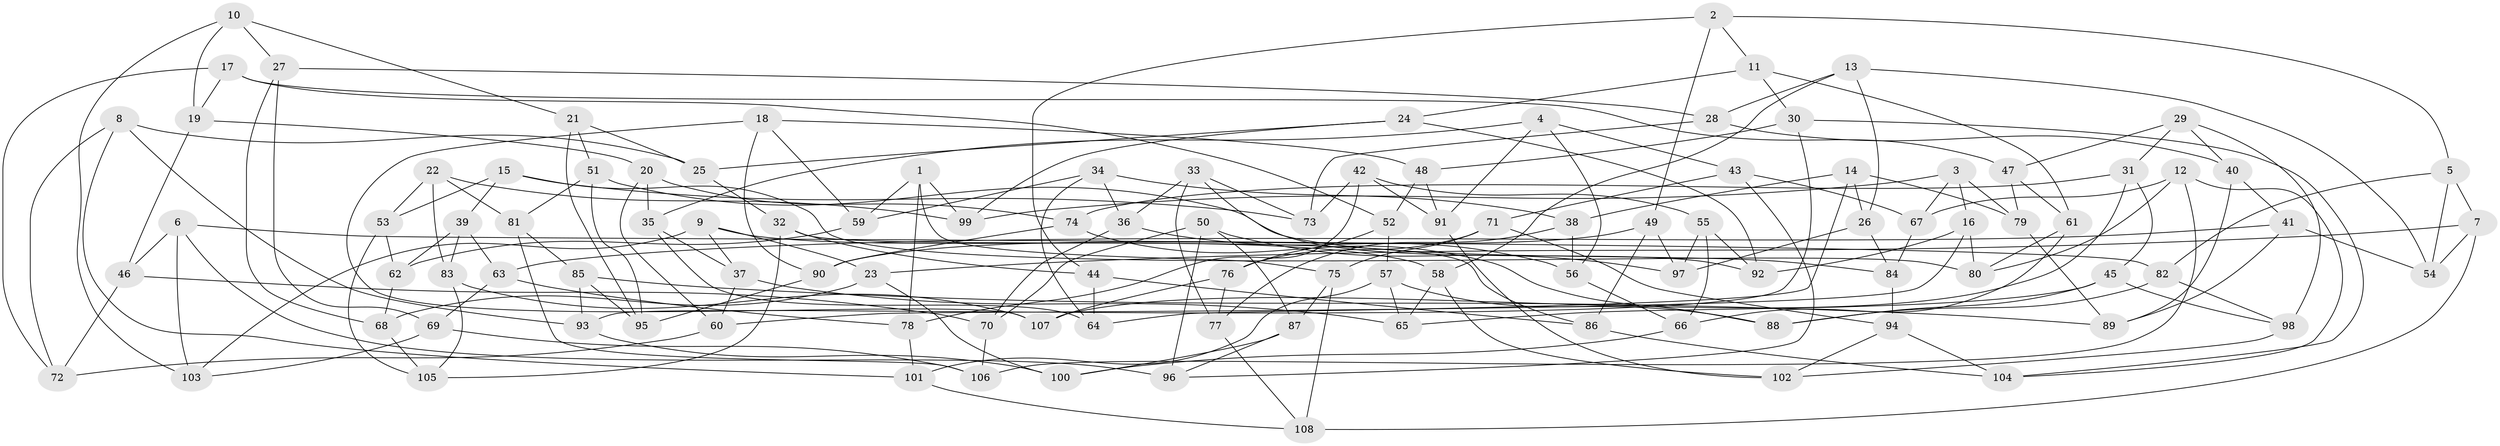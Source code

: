 // coarse degree distribution, {8: 0.24242424242424243, 6: 0.21212121212121213, 4: 0.12121212121212122, 5: 0.09090909090909091, 7: 0.2727272727272727, 9: 0.06060606060606061}
// Generated by graph-tools (version 1.1) at 2025/38/03/04/25 23:38:06]
// undirected, 108 vertices, 216 edges
graph export_dot {
  node [color=gray90,style=filled];
  1;
  2;
  3;
  4;
  5;
  6;
  7;
  8;
  9;
  10;
  11;
  12;
  13;
  14;
  15;
  16;
  17;
  18;
  19;
  20;
  21;
  22;
  23;
  24;
  25;
  26;
  27;
  28;
  29;
  30;
  31;
  32;
  33;
  34;
  35;
  36;
  37;
  38;
  39;
  40;
  41;
  42;
  43;
  44;
  45;
  46;
  47;
  48;
  49;
  50;
  51;
  52;
  53;
  54;
  55;
  56;
  57;
  58;
  59;
  60;
  61;
  62;
  63;
  64;
  65;
  66;
  67;
  68;
  69;
  70;
  71;
  72;
  73;
  74;
  75;
  76;
  77;
  78;
  79;
  80;
  81;
  82;
  83;
  84;
  85;
  86;
  87;
  88;
  89;
  90;
  91;
  92;
  93;
  94;
  95;
  96;
  97;
  98;
  99;
  100;
  101;
  102;
  103;
  104;
  105;
  106;
  107;
  108;
  1 -- 78;
  1 -- 75;
  1 -- 59;
  1 -- 99;
  2 -- 5;
  2 -- 11;
  2 -- 49;
  2 -- 44;
  3 -- 99;
  3 -- 79;
  3 -- 16;
  3 -- 67;
  4 -- 56;
  4 -- 35;
  4 -- 91;
  4 -- 43;
  5 -- 82;
  5 -- 7;
  5 -- 54;
  6 -- 103;
  6 -- 82;
  6 -- 96;
  6 -- 46;
  7 -- 54;
  7 -- 23;
  7 -- 108;
  8 -- 25;
  8 -- 101;
  8 -- 72;
  8 -- 93;
  9 -- 23;
  9 -- 58;
  9 -- 103;
  9 -- 37;
  10 -- 103;
  10 -- 19;
  10 -- 21;
  10 -- 27;
  11 -- 24;
  11 -- 61;
  11 -- 30;
  12 -- 67;
  12 -- 104;
  12 -- 106;
  12 -- 80;
  13 -- 26;
  13 -- 54;
  13 -- 28;
  13 -- 58;
  14 -- 38;
  14 -- 26;
  14 -- 79;
  14 -- 64;
  15 -- 39;
  15 -- 80;
  15 -- 53;
  15 -- 73;
  16 -- 60;
  16 -- 80;
  16 -- 92;
  17 -- 47;
  17 -- 72;
  17 -- 19;
  17 -- 52;
  18 -- 59;
  18 -- 48;
  18 -- 90;
  18 -- 107;
  19 -- 46;
  19 -- 20;
  20 -- 35;
  20 -- 74;
  20 -- 60;
  21 -- 25;
  21 -- 95;
  21 -- 51;
  22 -- 81;
  22 -- 83;
  22 -- 53;
  22 -- 99;
  23 -- 100;
  23 -- 68;
  24 -- 25;
  24 -- 92;
  24 -- 99;
  25 -- 32;
  26 -- 84;
  26 -- 97;
  27 -- 69;
  27 -- 28;
  27 -- 68;
  28 -- 40;
  28 -- 73;
  29 -- 47;
  29 -- 40;
  29 -- 31;
  29 -- 98;
  30 -- 93;
  30 -- 48;
  30 -- 104;
  31 -- 107;
  31 -- 45;
  31 -- 74;
  32 -- 44;
  32 -- 105;
  32 -- 86;
  33 -- 73;
  33 -- 77;
  33 -- 92;
  33 -- 36;
  34 -- 36;
  34 -- 64;
  34 -- 59;
  34 -- 38;
  35 -- 37;
  35 -- 64;
  36 -- 70;
  36 -- 56;
  37 -- 60;
  37 -- 65;
  38 -- 77;
  38 -- 56;
  39 -- 62;
  39 -- 83;
  39 -- 63;
  40 -- 89;
  40 -- 41;
  41 -- 63;
  41 -- 89;
  41 -- 54;
  42 -- 55;
  42 -- 91;
  42 -- 73;
  42 -- 78;
  43 -- 71;
  43 -- 96;
  43 -- 67;
  44 -- 86;
  44 -- 64;
  45 -- 88;
  45 -- 65;
  45 -- 98;
  46 -- 72;
  46 -- 70;
  47 -- 79;
  47 -- 61;
  48 -- 91;
  48 -- 52;
  49 -- 86;
  49 -- 90;
  49 -- 97;
  50 -- 97;
  50 -- 70;
  50 -- 96;
  50 -- 87;
  51 -- 81;
  51 -- 95;
  51 -- 84;
  52 -- 57;
  52 -- 76;
  53 -- 62;
  53 -- 105;
  55 -- 97;
  55 -- 92;
  55 -- 66;
  56 -- 66;
  57 -- 88;
  57 -- 65;
  57 -- 101;
  58 -- 65;
  58 -- 102;
  59 -- 62;
  60 -- 72;
  61 -- 66;
  61 -- 80;
  62 -- 68;
  63 -- 69;
  63 -- 78;
  66 -- 100;
  67 -- 84;
  68 -- 105;
  69 -- 106;
  69 -- 103;
  70 -- 106;
  71 -- 75;
  71 -- 76;
  71 -- 94;
  74 -- 90;
  74 -- 88;
  75 -- 108;
  75 -- 87;
  76 -- 77;
  76 -- 107;
  77 -- 108;
  78 -- 101;
  79 -- 89;
  81 -- 106;
  81 -- 85;
  82 -- 88;
  82 -- 98;
  83 -- 107;
  83 -- 105;
  84 -- 94;
  85 -- 93;
  85 -- 95;
  85 -- 89;
  86 -- 104;
  87 -- 96;
  87 -- 100;
  90 -- 95;
  91 -- 102;
  93 -- 100;
  94 -- 104;
  94 -- 102;
  98 -- 102;
  101 -- 108;
}

